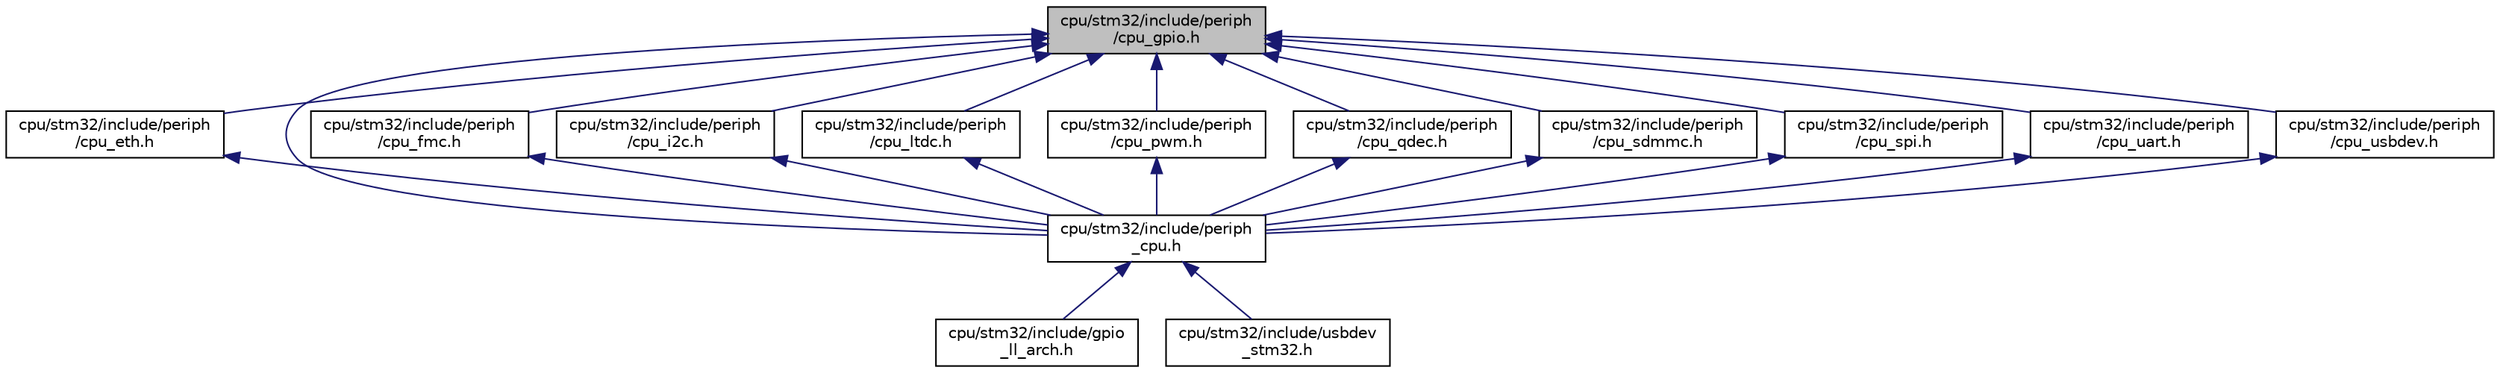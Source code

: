 digraph "cpu/stm32/include/periph/cpu_gpio.h"
{
 // LATEX_PDF_SIZE
  edge [fontname="Helvetica",fontsize="10",labelfontname="Helvetica",labelfontsize="10"];
  node [fontname="Helvetica",fontsize="10",shape=record];
  Node1 [label="cpu/stm32/include/periph\l/cpu_gpio.h",height=0.2,width=0.4,color="black", fillcolor="grey75", style="filled", fontcolor="black",tooltip="GPIO CPU definitions for the STM32 family."];
  Node1 -> Node2 [dir="back",color="midnightblue",fontsize="10",style="solid",fontname="Helvetica"];
  Node2 [label="cpu/stm32/include/periph\l/cpu_eth.h",height=0.2,width=0.4,color="black", fillcolor="white", style="filled",URL="$cpu__eth_8h.html",tooltip="Ethernet CPU specific definitions for the STM32 family."];
  Node2 -> Node3 [dir="back",color="midnightblue",fontsize="10",style="solid",fontname="Helvetica"];
  Node3 [label="cpu/stm32/include/periph\l_cpu.h",height=0.2,width=0.4,color="black", fillcolor="white", style="filled",URL="$stm32_2include_2periph__cpu_8h.html",tooltip="Shared CPU specific definitions for the STM32 family."];
  Node3 -> Node4 [dir="back",color="midnightblue",fontsize="10",style="solid",fontname="Helvetica"];
  Node4 [label="cpu/stm32/include/gpio\l_ll_arch.h",height=0.2,width=0.4,color="black", fillcolor="white", style="filled",URL="$stm32_2include_2gpio__ll__arch_8h.html",tooltip="CPU specific part of the Peripheral GPIO Low-Level API."];
  Node3 -> Node5 [dir="back",color="midnightblue",fontsize="10",style="solid",fontname="Helvetica"];
  Node5 [label="cpu/stm32/include/usbdev\l_stm32.h",height=0.2,width=0.4,color="black", fillcolor="white", style="filled",URL="$usbdev__stm32_8h.html",tooltip="USB interface functions for the stm32 OTG FS/HS class devices."];
  Node1 -> Node6 [dir="back",color="midnightblue",fontsize="10",style="solid",fontname="Helvetica"];
  Node6 [label="cpu/stm32/include/periph\l/cpu_fmc.h",height=0.2,width=0.4,color="black", fillcolor="white", style="filled",URL="$cpu__fmc_8h.html",tooltip="Specific FMC definitions for the STM32."];
  Node6 -> Node3 [dir="back",color="midnightblue",fontsize="10",style="solid",fontname="Helvetica"];
  Node1 -> Node7 [dir="back",color="midnightblue",fontsize="10",style="solid",fontname="Helvetica"];
  Node7 [label="cpu/stm32/include/periph\l/cpu_i2c.h",height=0.2,width=0.4,color="black", fillcolor="white", style="filled",URL="$cpu__i2c_8h.html",tooltip="I2C CPU specific definitions for the STM32 family."];
  Node7 -> Node3 [dir="back",color="midnightblue",fontsize="10",style="solid",fontname="Helvetica"];
  Node1 -> Node8 [dir="back",color="midnightblue",fontsize="10",style="solid",fontname="Helvetica"];
  Node8 [label="cpu/stm32/include/periph\l/cpu_ltdc.h",height=0.2,width=0.4,color="black", fillcolor="white", style="filled",URL="$cpu__ltdc_8h.html",tooltip="LTDC CPU specific definitions for the STM32 family."];
  Node8 -> Node3 [dir="back",color="midnightblue",fontsize="10",style="solid",fontname="Helvetica"];
  Node1 -> Node9 [dir="back",color="midnightblue",fontsize="10",style="solid",fontname="Helvetica"];
  Node9 [label="cpu/stm32/include/periph\l/cpu_pwm.h",height=0.2,width=0.4,color="black", fillcolor="white", style="filled",URL="$cpu__pwm_8h.html",tooltip="PWM CPU specific definitions for the STM32 family."];
  Node9 -> Node3 [dir="back",color="midnightblue",fontsize="10",style="solid",fontname="Helvetica"];
  Node1 -> Node10 [dir="back",color="midnightblue",fontsize="10",style="solid",fontname="Helvetica"];
  Node10 [label="cpu/stm32/include/periph\l/cpu_qdec.h",height=0.2,width=0.4,color="black", fillcolor="white", style="filled",URL="$cpu__qdec_8h.html",tooltip="QDEC CPU specific definitions for the STM32 family."];
  Node10 -> Node3 [dir="back",color="midnightblue",fontsize="10",style="solid",fontname="Helvetica"];
  Node1 -> Node11 [dir="back",color="midnightblue",fontsize="10",style="solid",fontname="Helvetica"];
  Node11 [label="cpu/stm32/include/periph\l/cpu_sdmmc.h",height=0.2,width=0.4,color="black", fillcolor="white", style="filled",URL="$cpu__sdmmc_8h.html",tooltip="CPU specific definitions for SDIO/SDMMC for the STM32 family."];
  Node11 -> Node3 [dir="back",color="midnightblue",fontsize="10",style="solid",fontname="Helvetica"];
  Node1 -> Node12 [dir="back",color="midnightblue",fontsize="10",style="solid",fontname="Helvetica"];
  Node12 [label="cpu/stm32/include/periph\l/cpu_spi.h",height=0.2,width=0.4,color="black", fillcolor="white", style="filled",URL="$cpu__spi_8h.html",tooltip="SPI CPU specific definitions for the STM32 family."];
  Node12 -> Node3 [dir="back",color="midnightblue",fontsize="10",style="solid",fontname="Helvetica"];
  Node1 -> Node13 [dir="back",color="midnightblue",fontsize="10",style="solid",fontname="Helvetica"];
  Node13 [label="cpu/stm32/include/periph\l/cpu_uart.h",height=0.2,width=0.4,color="black", fillcolor="white", style="filled",URL="$cpu__uart_8h.html",tooltip="UART CPU specific definitions for the STM32 family."];
  Node13 -> Node3 [dir="back",color="midnightblue",fontsize="10",style="solid",fontname="Helvetica"];
  Node1 -> Node14 [dir="back",color="midnightblue",fontsize="10",style="solid",fontname="Helvetica"];
  Node14 [label="cpu/stm32/include/periph\l/cpu_usbdev.h",height=0.2,width=0.4,color="black", fillcolor="white", style="filled",URL="$cpu__usbdev_8h.html",tooltip="USB CPU specific definitions for the STM32 family."];
  Node14 -> Node3 [dir="back",color="midnightblue",fontsize="10",style="solid",fontname="Helvetica"];
  Node1 -> Node3 [dir="back",color="midnightblue",fontsize="10",style="solid",fontname="Helvetica"];
}
